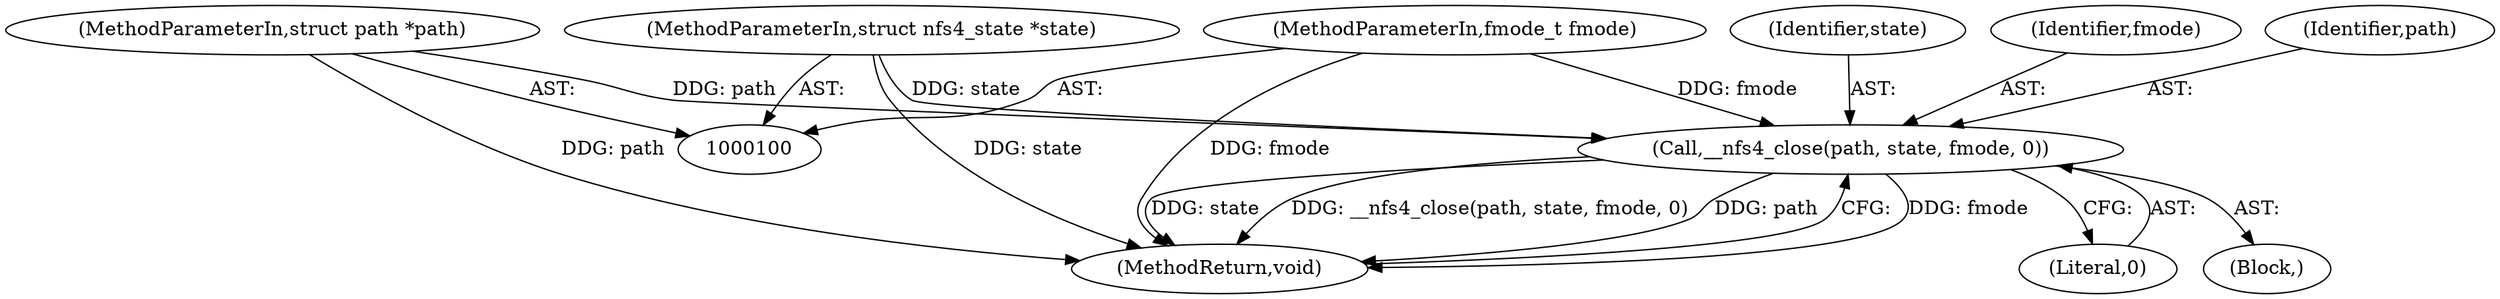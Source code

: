 digraph "0_linux_dc0b027dfadfcb8a5504f7d8052754bf8d501ab9_27@API" {
"1000105" [label="(Call,__nfs4_close(path, state, fmode, 0))"];
"1000101" [label="(MethodParameterIn,struct path *path)"];
"1000102" [label="(MethodParameterIn,struct nfs4_state *state)"];
"1000103" [label="(MethodParameterIn,fmode_t fmode)"];
"1000107" [label="(Identifier,state)"];
"1000108" [label="(Identifier,fmode)"];
"1000110" [label="(MethodReturn,void)"];
"1000109" [label="(Literal,0)"];
"1000103" [label="(MethodParameterIn,fmode_t fmode)"];
"1000102" [label="(MethodParameterIn,struct nfs4_state *state)"];
"1000104" [label="(Block,)"];
"1000106" [label="(Identifier,path)"];
"1000101" [label="(MethodParameterIn,struct path *path)"];
"1000105" [label="(Call,__nfs4_close(path, state, fmode, 0))"];
"1000105" -> "1000104"  [label="AST: "];
"1000105" -> "1000109"  [label="CFG: "];
"1000106" -> "1000105"  [label="AST: "];
"1000107" -> "1000105"  [label="AST: "];
"1000108" -> "1000105"  [label="AST: "];
"1000109" -> "1000105"  [label="AST: "];
"1000110" -> "1000105"  [label="CFG: "];
"1000105" -> "1000110"  [label="DDG: fmode"];
"1000105" -> "1000110"  [label="DDG: state"];
"1000105" -> "1000110"  [label="DDG: __nfs4_close(path, state, fmode, 0)"];
"1000105" -> "1000110"  [label="DDG: path"];
"1000101" -> "1000105"  [label="DDG: path"];
"1000102" -> "1000105"  [label="DDG: state"];
"1000103" -> "1000105"  [label="DDG: fmode"];
"1000101" -> "1000100"  [label="AST: "];
"1000101" -> "1000110"  [label="DDG: path"];
"1000102" -> "1000100"  [label="AST: "];
"1000102" -> "1000110"  [label="DDG: state"];
"1000103" -> "1000100"  [label="AST: "];
"1000103" -> "1000110"  [label="DDG: fmode"];
}
